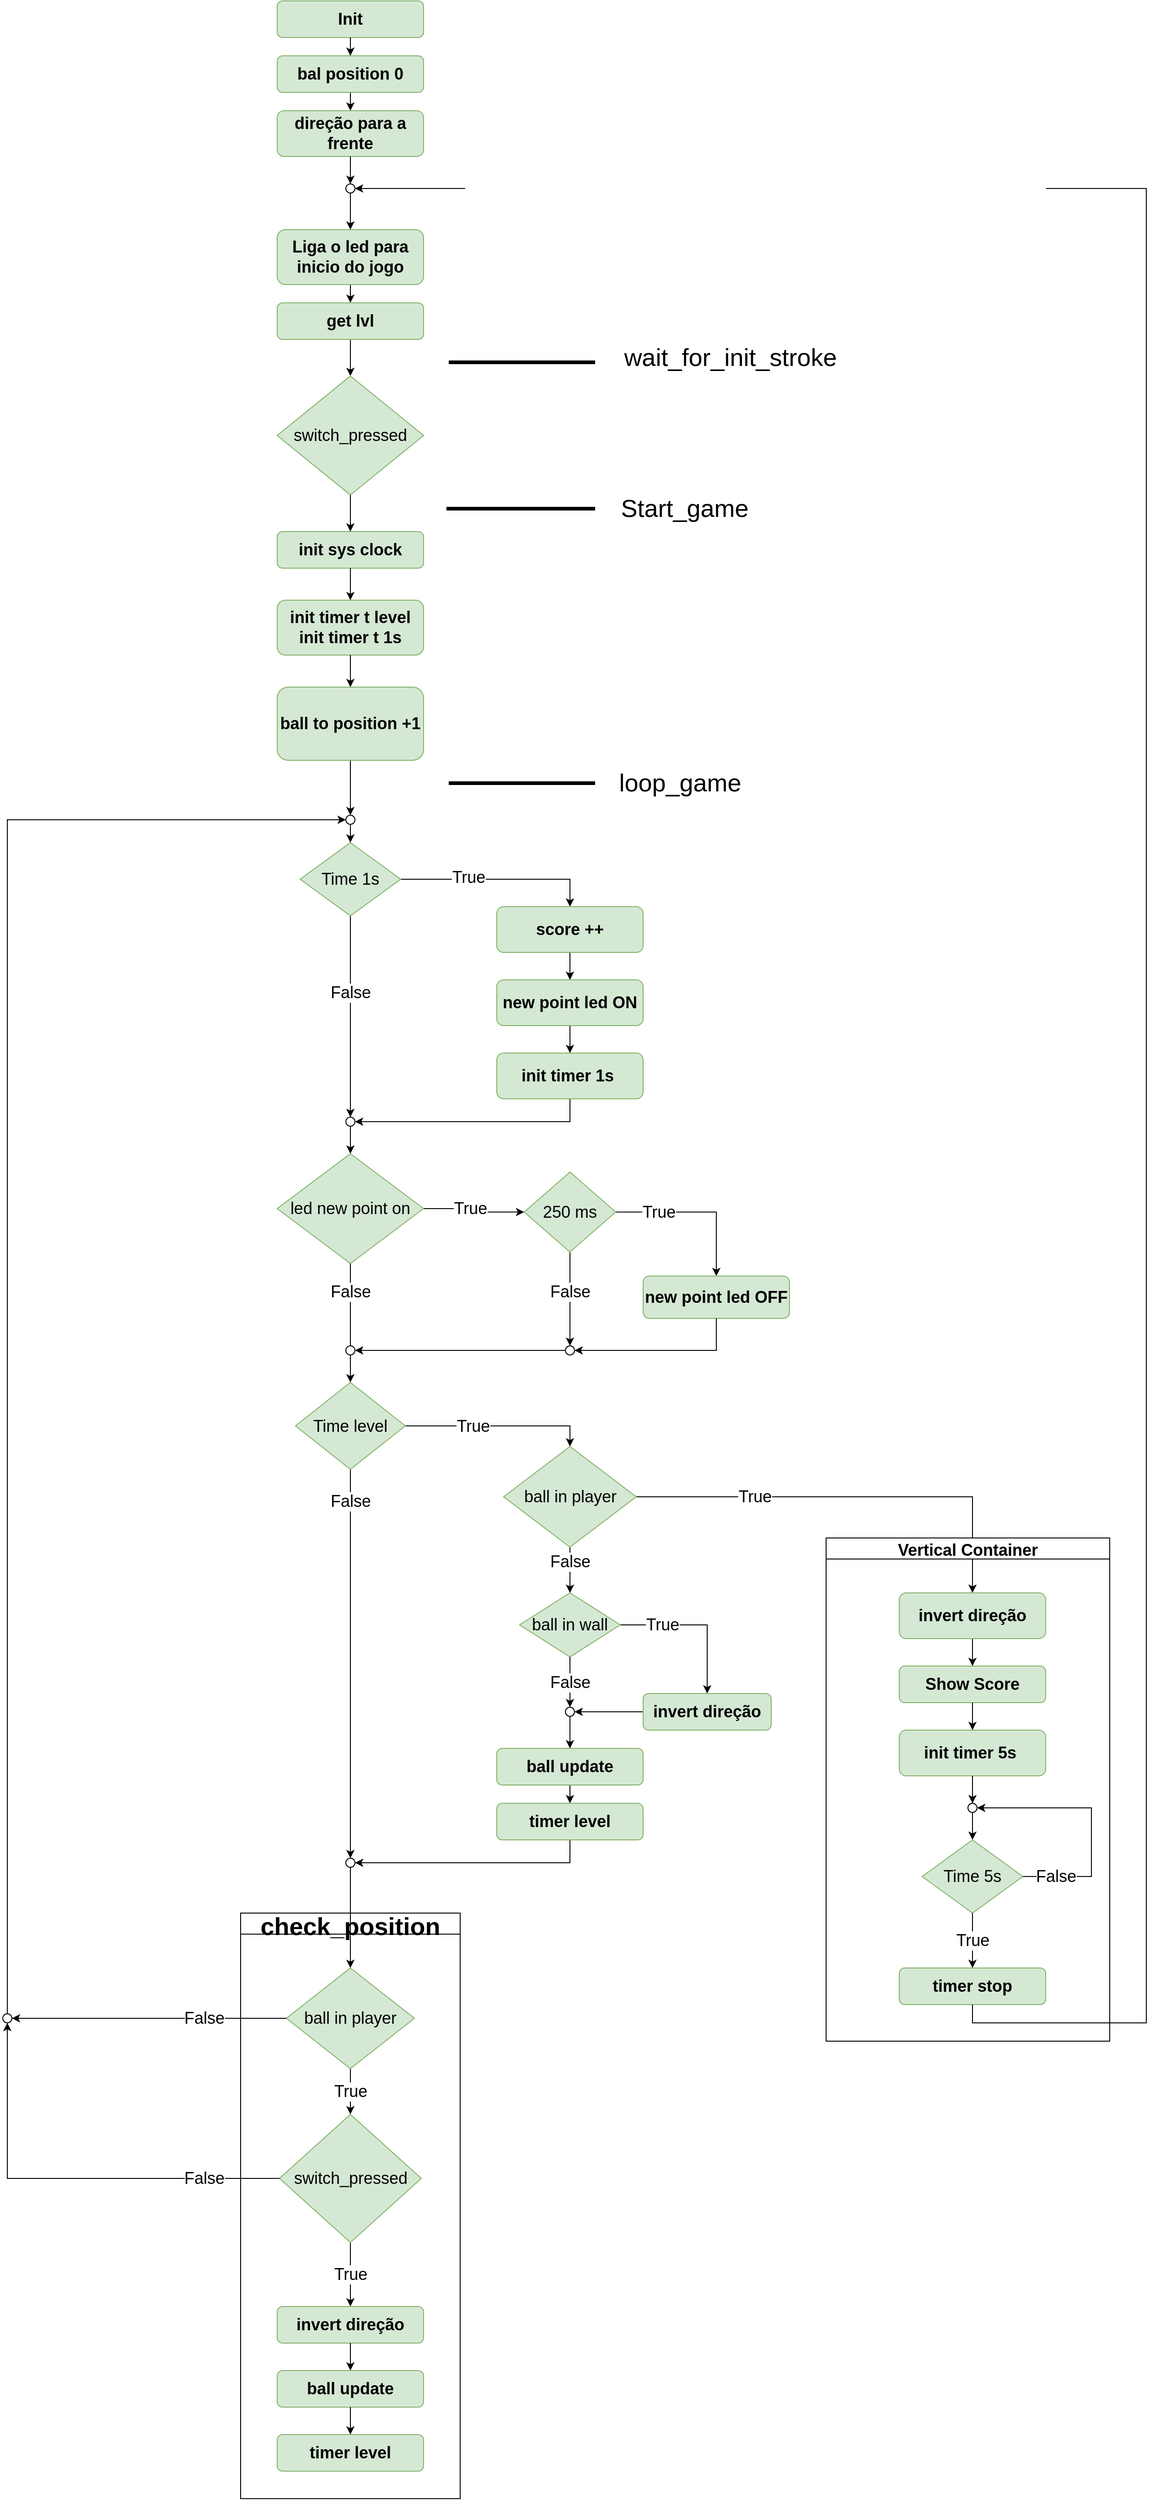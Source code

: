 <mxfile version="19.0.3" type="device"><diagram id="9Wxoz7xTMQYcn-yhdCF8" name="Page-1"><mxGraphModel dx="2031" dy="1236" grid="1" gridSize="10" guides="1" tooltips="1" connect="1" arrows="1" fold="1" page="1" pageScale="1" pageWidth="850" pageHeight="1100" math="0" shadow="0"><root><mxCell id="0"/><mxCell id="1" parent="0"/><mxCell id="-1MATzGMasg4OvdQwYch-1" value="&lt;font style=&quot;font-size: 18px&quot;&gt;Init&lt;/font&gt;" style="rounded=1;whiteSpace=wrap;html=1;fontStyle=1;fillColor=#d5e8d4;strokeColor=#82b366;" parent="1" vertex="1"><mxGeometry x="320" y="100" width="160" height="40" as="geometry"/></mxCell><mxCell id="-1MATzGMasg4OvdQwYch-7" style="edgeStyle=orthogonalEdgeStyle;rounded=0;orthogonalLoop=1;jettySize=auto;html=1;exitX=0.5;exitY=1;exitDx=0;exitDy=0;fontSize=18;entryX=0.5;entryY=0;entryDx=0;entryDy=0;" parent="1" source="-1MATzGMasg4OvdQwYch-3" target="-1MATzGMasg4OvdQwYch-8" edge="1"><mxGeometry relative="1" as="geometry"><mxPoint x="400" y="540" as="targetPoint"/></mxGeometry></mxCell><mxCell id="-1MATzGMasg4OvdQwYch-3" value="&lt;font style=&quot;font-size: 18px&quot;&gt;Liga o led para inicio do jogo&lt;/font&gt;" style="rounded=1;whiteSpace=wrap;html=1;fontStyle=1;fillColor=#d5e8d4;strokeColor=#82b366;" parent="1" vertex="1"><mxGeometry x="320" y="350" width="160" height="60" as="geometry"/></mxCell><mxCell id="gppykIR6rrw5LhJbhIYV-5" value="" style="edgeStyle=orthogonalEdgeStyle;rounded=0;orthogonalLoop=1;jettySize=auto;html=1;" parent="1" source="-1MATzGMasg4OvdQwYch-8" target="B6MSXR1o3_QlVaSSGly6-1" edge="1"><mxGeometry relative="1" as="geometry"/></mxCell><mxCell id="-1MATzGMasg4OvdQwYch-8" value="&lt;span style=&quot;font-size: 18px&quot;&gt;get lvl&lt;br&gt;&lt;/span&gt;" style="rounded=1;whiteSpace=wrap;html=1;fontStyle=1;fillColor=#d5e8d4;strokeColor=#82b366;" parent="1" vertex="1"><mxGeometry x="320" y="430" width="160" height="40" as="geometry"/></mxCell><mxCell id="-1MATzGMasg4OvdQwYch-52" style="edgeStyle=orthogonalEdgeStyle;rounded=0;orthogonalLoop=1;jettySize=auto;html=1;exitX=0.5;exitY=1;exitDx=0;exitDy=0;fontSize=18;entryX=0.5;entryY=0;entryDx=0;entryDy=0;" parent="1" source="-1MATzGMasg4OvdQwYch-10" target="O2PxTJKjrh5inZ2LMobY-7" edge="1"><mxGeometry relative="1" as="geometry"><mxPoint x="400" y="1230" as="targetPoint"/></mxGeometry></mxCell><mxCell id="-1MATzGMasg4OvdQwYch-10" value="&lt;span style=&quot;font-size: 18px&quot;&gt;ball to position +1&lt;br&gt;&lt;/span&gt;" style="rounded=1;whiteSpace=wrap;html=1;fontStyle=1;fillColor=#d5e8d4;strokeColor=#82b366;" parent="1" vertex="1"><mxGeometry x="320" y="850" width="160" height="80" as="geometry"/></mxCell><mxCell id="-1MATzGMasg4OvdQwYch-16" style="edgeStyle=orthogonalEdgeStyle;rounded=0;orthogonalLoop=1;jettySize=auto;html=1;exitX=1;exitY=0.5;exitDx=0;exitDy=0;fontSize=18;entryX=0.5;entryY=0;entryDx=0;entryDy=0;" parent="1" source="-1MATzGMasg4OvdQwYch-12" target="-1MATzGMasg4OvdQwYch-17" edge="1"><mxGeometry relative="1" as="geometry"><mxPoint x="640" y="1250" as="targetPoint"/><mxPoint x="530" y="1130" as="sourcePoint"/></mxGeometry></mxCell><mxCell id="O2PxTJKjrh5inZ2LMobY-2" value="&lt;font style=&quot;font-size: 18px;&quot;&gt;True&lt;/font&gt;" style="edgeLabel;html=1;align=center;verticalAlign=middle;resizable=0;points=[];" parent="-1MATzGMasg4OvdQwYch-16" vertex="1" connectable="0"><mxGeometry x="-0.314" y="2" relative="1" as="geometry"><mxPoint as="offset"/></mxGeometry></mxCell><mxCell id="-1MATzGMasg4OvdQwYch-83" style="edgeStyle=orthogonalEdgeStyle;rounded=0;orthogonalLoop=1;jettySize=auto;html=1;exitX=0.5;exitY=1;exitDx=0;exitDy=0;fontSize=18;" parent="1" source="-1MATzGMasg4OvdQwYch-12" target="O2PxTJKjrh5inZ2LMobY-9" edge="1"><mxGeometry relative="1" as="geometry"><Array as="points"><mxPoint x="400" y="1300"/><mxPoint x="400" y="1300"/></Array><mxPoint x="400" y="1400" as="targetPoint"/></mxGeometry></mxCell><mxCell id="-1MATzGMasg4OvdQwYch-84" value="False" style="edgeLabel;html=1;align=center;verticalAlign=middle;resizable=0;points=[];fontSize=18;" parent="-1MATzGMasg4OvdQwYch-83" vertex="1" connectable="0"><mxGeometry x="-0.779" y="2" relative="1" as="geometry"><mxPoint x="-2" y="59" as="offset"/></mxGeometry></mxCell><mxCell id="-1MATzGMasg4OvdQwYch-12" value="Time 1s" style="rhombus;whiteSpace=wrap;html=1;fontSize=18;fillColor=#d5e8d4;strokeColor=#82b366;" parent="1" vertex="1"><mxGeometry x="345" y="1020" width="110" height="80" as="geometry"/></mxCell><mxCell id="-1MATzGMasg4OvdQwYch-13" value="&lt;span style=&quot;font-size: 18px&quot;&gt;direção para a frente&lt;br&gt;&lt;/span&gt;" style="rounded=1;whiteSpace=wrap;html=1;fontStyle=1;fillColor=#d5e8d4;strokeColor=#82b366;" parent="1" vertex="1"><mxGeometry x="320" y="220" width="160" height="50" as="geometry"/></mxCell><mxCell id="-1MATzGMasg4OvdQwYch-19" style="edgeStyle=orthogonalEdgeStyle;rounded=0;orthogonalLoop=1;jettySize=auto;html=1;exitX=0.5;exitY=1;exitDx=0;exitDy=0;entryX=0.5;entryY=0;entryDx=0;entryDy=0;fontSize=18;" parent="1" source="-1MATzGMasg4OvdQwYch-17" target="-1MATzGMasg4OvdQwYch-18" edge="1"><mxGeometry relative="1" as="geometry"/></mxCell><mxCell id="-1MATzGMasg4OvdQwYch-17" value="&lt;span style=&quot;font-size: 18px&quot;&gt;score ++&lt;br&gt;&lt;/span&gt;" style="rounded=1;whiteSpace=wrap;html=1;fontStyle=1;fillColor=#d5e8d4;strokeColor=#82b366;" parent="1" vertex="1"><mxGeometry x="560" y="1090" width="160" height="50" as="geometry"/></mxCell><mxCell id="-1MATzGMasg4OvdQwYch-77" style="edgeStyle=orthogonalEdgeStyle;rounded=0;orthogonalLoop=1;jettySize=auto;html=1;fontSize=18;entryX=1;entryY=0.5;entryDx=0;entryDy=0;" parent="1" source="-1MATzGMasg4OvdQwYch-18" target="O2PxTJKjrh5inZ2LMobY-9" edge="1"><mxGeometry relative="1" as="geometry"><mxPoint x="430" y="1410" as="targetPoint"/><Array as="points"><mxPoint x="640" y="1325"/></Array></mxGeometry></mxCell><mxCell id="O2PxTJKjrh5inZ2LMobY-26" value="" style="edgeStyle=orthogonalEdgeStyle;rounded=0;orthogonalLoop=1;jettySize=auto;html=1;fontSize=18;" parent="1" source="-1MATzGMasg4OvdQwYch-18" target="HXN1oCmkeG9ya9DK-RjK-7" edge="1"><mxGeometry relative="1" as="geometry"/></mxCell><mxCell id="-1MATzGMasg4OvdQwYch-18" value="&lt;span style=&quot;font-size: 18px&quot;&gt;new point led ON&lt;br&gt;&lt;/span&gt;" style="rounded=1;whiteSpace=wrap;html=1;fontStyle=1;fillColor=#d5e8d4;strokeColor=#82b366;" parent="1" vertex="1"><mxGeometry x="560" y="1170" width="160" height="50" as="geometry"/></mxCell><mxCell id="-1MATzGMasg4OvdQwYch-68" value="True" style="edgeStyle=orthogonalEdgeStyle;rounded=0;orthogonalLoop=1;jettySize=auto;html=1;exitX=1;exitY=0.5;exitDx=0;exitDy=0;fontSize=18;entryX=0.5;entryY=0;entryDx=0;entryDy=0;" parent="1" source="-1MATzGMasg4OvdQwYch-21" target="-1MATzGMasg4OvdQwYch-67" edge="1"><mxGeometry x="-0.273" relative="1" as="geometry"><mxPoint x="610" y="1660" as="targetPoint"/><Array as="points"><mxPoint x="640" y="1657"/></Array><mxPoint as="offset"/></mxGeometry></mxCell><mxCell id="XVFVwuIA-ZdQG9baHu7N-3" value="&lt;font style=&quot;font-size: 18px;&quot;&gt;False&lt;/font&gt;" style="edgeStyle=orthogonalEdgeStyle;rounded=0;orthogonalLoop=1;jettySize=auto;html=1;exitX=0.5;exitY=1;exitDx=0;exitDy=0;entryX=0.5;entryY=0;entryDx=0;entryDy=0;" parent="1" source="-1MATzGMasg4OvdQwYch-21" target="O2PxTJKjrh5inZ2LMobY-19" edge="1"><mxGeometry x="-0.835" relative="1" as="geometry"><mxPoint x="400" y="2450" as="targetPoint"/><mxPoint as="offset"/></mxGeometry></mxCell><mxCell id="-1MATzGMasg4OvdQwYch-21" value="Time level" style="rhombus;whiteSpace=wrap;html=1;fontSize=18;fillColor=#d5e8d4;strokeColor=#82b366;" parent="1" vertex="1"><mxGeometry x="340" y="1610" width="120" height="95" as="geometry"/></mxCell><mxCell id="-1MATzGMasg4OvdQwYch-54" value="True" style="edgeStyle=orthogonalEdgeStyle;rounded=0;orthogonalLoop=1;jettySize=auto;html=1;exitX=1;exitY=0.5;exitDx=0;exitDy=0;fontSize=18;entryX=0.5;entryY=0;entryDx=0;entryDy=0;" parent="1" source="-1MATzGMasg4OvdQwYch-42" target="-1MATzGMasg4OvdQwYch-53" edge="1"><mxGeometry x="-0.46" relative="1" as="geometry"><mxPoint x="610" y="2089.714" as="targetPoint"/><mxPoint as="offset"/></mxGeometry></mxCell><mxCell id="-1MATzGMasg4OvdQwYch-42" value="ball in wall" style="rhombus;whiteSpace=wrap;html=1;fontSize=18;fillColor=#d5e8d4;strokeColor=#82b366;" parent="1" vertex="1"><mxGeometry x="585" y="1840" width="110" height="70" as="geometry"/></mxCell><mxCell id="-1MATzGMasg4OvdQwYch-46" style="edgeStyle=orthogonalEdgeStyle;rounded=0;orthogonalLoop=1;jettySize=auto;html=1;exitX=0.5;exitY=1;exitDx=0;exitDy=0;entryX=0.5;entryY=0;entryDx=0;entryDy=0;fontSize=18;" parent="1" source="-1MATzGMasg4OvdQwYch-44" target="-1MATzGMasg4OvdQwYch-45" edge="1"><mxGeometry relative="1" as="geometry"/></mxCell><mxCell id="-1MATzGMasg4OvdQwYch-44" value="&lt;span style=&quot;font-size: 18px&quot;&gt;ball update&lt;br&gt;&lt;/span&gt;" style="rounded=1;whiteSpace=wrap;html=1;fontStyle=1;fillColor=#d5e8d4;strokeColor=#82b366;" parent="1" vertex="1"><mxGeometry x="560" y="2010" width="160" height="40" as="geometry"/></mxCell><mxCell id="XVFVwuIA-ZdQG9baHu7N-4" style="edgeStyle=orthogonalEdgeStyle;rounded=0;orthogonalLoop=1;jettySize=auto;html=1;exitX=0.5;exitY=1;exitDx=0;exitDy=0;entryX=1;entryY=0.5;entryDx=0;entryDy=0;" parent="1" source="-1MATzGMasg4OvdQwYch-45" target="O2PxTJKjrh5inZ2LMobY-19" edge="1"><mxGeometry relative="1" as="geometry"><mxPoint x="410" y="2510" as="targetPoint"/><Array as="points"><mxPoint x="640" y="2135"/></Array></mxGeometry></mxCell><mxCell id="-1MATzGMasg4OvdQwYch-45" value="&lt;span style=&quot;font-size: 18px&quot;&gt;timer level&lt;br&gt;&lt;/span&gt;" style="rounded=1;whiteSpace=wrap;html=1;fontStyle=1;fillColor=#d5e8d4;strokeColor=#82b366;" parent="1" vertex="1"><mxGeometry x="560" y="2070" width="160" height="40" as="geometry"/></mxCell><mxCell id="XVFVwuIA-ZdQG9baHu7N-1" style="edgeStyle=orthogonalEdgeStyle;rounded=0;orthogonalLoop=1;jettySize=auto;html=1;entryX=1;entryY=0.5;entryDx=0;entryDy=0;" parent="1" source="-1MATzGMasg4OvdQwYch-53" target="O2PxTJKjrh5inZ2LMobY-5" edge="1"><mxGeometry relative="1" as="geometry"><mxPoint x="640" y="1960" as="targetPoint"/></mxGeometry></mxCell><mxCell id="-1MATzGMasg4OvdQwYch-53" value="&lt;span style=&quot;font-size: 18px&quot;&gt;invert direção&lt;br&gt;&lt;/span&gt;" style="rounded=1;whiteSpace=wrap;html=1;fontStyle=1;fillColor=#d5e8d4;strokeColor=#82b366;" parent="1" vertex="1"><mxGeometry x="720" y="1950" width="140" height="40" as="geometry"/></mxCell><mxCell id="-1MATzGMasg4OvdQwYch-69" value="False" style="edgeStyle=orthogonalEdgeStyle;rounded=0;orthogonalLoop=1;jettySize=auto;html=1;fontSize=18;exitX=0.5;exitY=1;exitDx=0;exitDy=0;entryX=0.5;entryY=0;entryDx=0;entryDy=0;" parent="1" source="-1MATzGMasg4OvdQwYch-42" target="O2PxTJKjrh5inZ2LMobY-5" edge="1"><mxGeometry relative="1" as="geometry"><mxPoint x="640" y="1990" as="sourcePoint"/><mxPoint x="640" y="2040" as="targetPoint"/></mxGeometry></mxCell><mxCell id="-1MATzGMasg4OvdQwYch-71" style="edgeStyle=orthogonalEdgeStyle;rounded=0;orthogonalLoop=1;jettySize=auto;html=1;exitX=1;exitY=0.5;exitDx=0;exitDy=0;fontSize=18;entryX=0.5;entryY=0;entryDx=0;entryDy=0;" parent="1" source="-1MATzGMasg4OvdQwYch-67" target="LL-OCzhR5j6W_yCGddwm-3" edge="1"><mxGeometry relative="1" as="geometry"><mxPoint x="870" y="1825" as="targetPoint"/></mxGeometry></mxCell><mxCell id="O2PxTJKjrh5inZ2LMobY-27" value="True" style="edgeLabel;html=1;align=center;verticalAlign=middle;resizable=0;points=[];fontSize=18;" parent="-1MATzGMasg4OvdQwYch-71" vertex="1" connectable="0"><mxGeometry x="0.211" y="1" relative="1" as="geometry"><mxPoint x="-157" y="1" as="offset"/></mxGeometry></mxCell><mxCell id="XVFVwuIA-ZdQG9baHu7N-2" style="edgeStyle=orthogonalEdgeStyle;rounded=0;orthogonalLoop=1;jettySize=auto;html=1;exitX=0.5;exitY=1;exitDx=0;exitDy=0;entryX=0.5;entryY=0;entryDx=0;entryDy=0;" parent="1" source="-1MATzGMasg4OvdQwYch-67" target="-1MATzGMasg4OvdQwYch-42" edge="1"><mxGeometry relative="1" as="geometry"/></mxCell><mxCell id="O2PxTJKjrh5inZ2LMobY-28" value="False" style="edgeLabel;html=1;align=center;verticalAlign=middle;resizable=0;points=[];fontSize=18;" parent="XVFVwuIA-ZdQG9baHu7N-2" vertex="1" connectable="0"><mxGeometry x="-0.245" relative="1" as="geometry"><mxPoint y="-3" as="offset"/></mxGeometry></mxCell><mxCell id="-1MATzGMasg4OvdQwYch-67" value="ball in player" style="rhombus;whiteSpace=wrap;html=1;fontSize=18;fillColor=#d5e8d4;strokeColor=#82b366;" parent="1" vertex="1"><mxGeometry x="567.5" y="1680" width="145" height="110" as="geometry"/></mxCell><mxCell id="-1MATzGMasg4OvdQwYch-76" style="edgeStyle=orthogonalEdgeStyle;rounded=0;orthogonalLoop=1;jettySize=auto;html=1;exitX=1;exitY=0.5;exitDx=0;exitDy=0;fontSize=18;entryX=0;entryY=0.5;entryDx=0;entryDy=0;" parent="1" source="-1MATzGMasg4OvdQwYch-73" target="-1MATzGMasg4OvdQwYch-78" edge="1"><mxGeometry relative="1" as="geometry"><mxPoint x="730" y="1450" as="targetPoint"/><Array as="points"/></mxGeometry></mxCell><mxCell id="O2PxTJKjrh5inZ2LMobY-3" value="True" style="edgeLabel;html=1;align=center;verticalAlign=middle;resizable=0;points=[];fontSize=18;" parent="-1MATzGMasg4OvdQwYch-76" vertex="1" connectable="0"><mxGeometry x="-0.116" relative="1" as="geometry"><mxPoint as="offset"/></mxGeometry></mxCell><mxCell id="-1MATzGMasg4OvdQwYch-73" value="led new point on" style="rhombus;whiteSpace=wrap;html=1;fontSize=18;fillColor=#d5e8d4;strokeColor=#82b366;" parent="1" vertex="1"><mxGeometry x="320" y="1360" width="160" height="120" as="geometry"/></mxCell><mxCell id="-1MATzGMasg4OvdQwYch-81" value="False" style="edgeStyle=orthogonalEdgeStyle;rounded=0;orthogonalLoop=1;jettySize=auto;html=1;fontSize=18;exitX=0.5;exitY=1;exitDx=0;exitDy=0;entryX=0.5;entryY=0;entryDx=0;entryDy=0;" parent="1" source="-1MATzGMasg4OvdQwYch-78" target="O2PxTJKjrh5inZ2LMobY-16" edge="1"><mxGeometry x="-0.152" relative="1" as="geometry"><Array as="points"/><mxPoint as="offset"/><mxPoint x="170" y="1623.75" as="targetPoint"/></mxGeometry></mxCell><mxCell id="HXN1oCmkeG9ya9DK-RjK-3" style="edgeStyle=orthogonalEdgeStyle;rounded=0;orthogonalLoop=1;jettySize=auto;html=1;entryX=0.5;entryY=0;entryDx=0;entryDy=0;exitX=1;exitY=0.5;exitDx=0;exitDy=0;" parent="1" source="-1MATzGMasg4OvdQwYch-78" target="HXN1oCmkeG9ya9DK-RjK-4" edge="1"><mxGeometry relative="1" as="geometry"><mxPoint x="810.0" y="1443.75" as="targetPoint"/><Array as="points"><mxPoint x="800" y="1423.75"/></Array></mxGeometry></mxCell><mxCell id="O2PxTJKjrh5inZ2LMobY-4" value="True" style="edgeLabel;html=1;align=center;verticalAlign=middle;resizable=0;points=[];fontSize=18;" parent="HXN1oCmkeG9ya9DK-RjK-3" vertex="1" connectable="0"><mxGeometry x="-0.243" y="-2" relative="1" as="geometry"><mxPoint x="-21" y="-2" as="offset"/></mxGeometry></mxCell><mxCell id="-1MATzGMasg4OvdQwYch-78" value="250 ms" style="rhombus;whiteSpace=wrap;html=1;fontSize=18;fillColor=#d5e8d4;strokeColor=#82b366;" parent="1" vertex="1"><mxGeometry x="590" y="1380" width="100" height="87.5" as="geometry"/></mxCell><mxCell id="HXN1oCmkeG9ya9DK-RjK-2" value="&lt;span style=&quot;font-size: 18px&quot;&gt;init sys clock&lt;br&gt;&lt;/span&gt;" style="rounded=1;whiteSpace=wrap;html=1;fontStyle=1;fillColor=#d5e8d4;strokeColor=#82b366;" parent="1" vertex="1"><mxGeometry x="320" y="680" width="160" height="40" as="geometry"/></mxCell><mxCell id="HXN1oCmkeG9ya9DK-RjK-4" value="&lt;span style=&quot;font-size: 18px&quot;&gt;new point led OFF&lt;br&gt;&lt;/span&gt;" style="rounded=1;whiteSpace=wrap;html=1;fontStyle=1;fillColor=#d5e8d4;strokeColor=#82b366;" parent="1" vertex="1"><mxGeometry x="720" y="1493.75" width="160" height="46.25" as="geometry"/></mxCell><mxCell id="HXN1oCmkeG9ya9DK-RjK-7" value="&lt;span style=&quot;font-size: 18px&quot;&gt;init timer 1s&amp;nbsp;&lt;br&gt;&lt;/span&gt;" style="rounded=1;whiteSpace=wrap;html=1;fontStyle=1;fillColor=#d5e8d4;strokeColor=#82b366;" parent="1" vertex="1"><mxGeometry x="560" y="1250" width="160" height="50" as="geometry"/></mxCell><mxCell id="HXN1oCmkeG9ya9DK-RjK-9" value="" style="line;strokeWidth=4;html=1;perimeter=backbonePerimeter;points=[];outlineConnect=0;" parent="1" vertex="1"><mxGeometry x="507.5" y="440" width="160" height="110" as="geometry"/></mxCell><mxCell id="HXN1oCmkeG9ya9DK-RjK-10" value="&lt;font style=&quot;font-size: 27px&quot;&gt;wait_for_init_stroke&lt;/font&gt;" style="text;html=1;align=center;verticalAlign=middle;resizable=0;points=[];autosize=1;strokeColor=none;fillColor=none;" parent="1" vertex="1"><mxGeometry x="690" y="480" width="250" height="20" as="geometry"/></mxCell><mxCell id="HXN1oCmkeG9ya9DK-RjK-11" value="" style="line;strokeWidth=4;html=1;perimeter=backbonePerimeter;points=[];outlineConnect=0;" parent="1" vertex="1"><mxGeometry x="505" y="600" width="162.5" height="110" as="geometry"/></mxCell><mxCell id="HXN1oCmkeG9ya9DK-RjK-12" value="&lt;font style=&quot;font-size: 27px&quot;&gt;Start_game&lt;/font&gt;" style="text;html=1;align=center;verticalAlign=middle;resizable=0;points=[];autosize=1;strokeColor=none;fillColor=none;" parent="1" vertex="1"><mxGeometry x="685" y="645" width="160" height="20" as="geometry"/></mxCell><mxCell id="HXN1oCmkeG9ya9DK-RjK-13" value="" style="line;strokeWidth=4;html=1;perimeter=backbonePerimeter;points=[];outlineConnect=0;" parent="1" vertex="1"><mxGeometry x="507.5" y="900" width="160" height="110" as="geometry"/></mxCell><mxCell id="HXN1oCmkeG9ya9DK-RjK-14" value="&lt;font style=&quot;font-size: 27px&quot;&gt;loop_game&lt;/font&gt;" style="text;html=1;align=center;verticalAlign=middle;resizable=0;points=[];autosize=1;strokeColor=none;fillColor=none;" parent="1" vertex="1"><mxGeometry x="685" y="945" width="150" height="20" as="geometry"/></mxCell><mxCell id="HXN1oCmkeG9ya9DK-RjK-23" style="edgeStyle=orthogonalEdgeStyle;rounded=0;orthogonalLoop=1;jettySize=auto;html=1;fontSize=27;entryX=0;entryY=0.5;entryDx=0;entryDy=0;exitX=0.5;exitY=0;exitDx=0;exitDy=0;" parent="1" source="O2PxTJKjrh5inZ2LMobY-21" target="O2PxTJKjrh5inZ2LMobY-7" edge="1"><mxGeometry relative="1" as="geometry"><mxPoint x="360" y="1030" as="targetPoint"/><Array as="points"><mxPoint x="25" y="995"/></Array><mxPoint x="-140" y="2730" as="sourcePoint"/></mxGeometry></mxCell><mxCell id="HXN1oCmkeG9ya9DK-RjK-15" value="check_position" style="swimlane;fontSize=27;" parent="1" vertex="1"><mxGeometry x="280" y="2190" width="240" height="640" as="geometry"><mxRectangle x="100" y="2720" width="230" height="40" as="alternateBounds"/></mxGeometry></mxCell><mxCell id="HXN1oCmkeG9ya9DK-RjK-16" value="True" style="edgeStyle=orthogonalEdgeStyle;rounded=0;orthogonalLoop=1;jettySize=auto;html=1;exitX=0.5;exitY=1;exitDx=0;exitDy=0;fontSize=18;entryX=0.5;entryY=0;entryDx=0;entryDy=0;" parent="HXN1oCmkeG9ya9DK-RjK-15" source="HXN1oCmkeG9ya9DK-RjK-24" target="HXN1oCmkeG9ya9DK-RjK-25" edge="1"><mxGeometry relative="1" as="geometry"><mxPoint x="120" y="220" as="targetPoint"/><mxPoint x="85" y="250" as="sourcePoint"/></mxGeometry></mxCell><mxCell id="HXN1oCmkeG9ya9DK-RjK-19" value="True" style="edgeStyle=orthogonalEdgeStyle;rounded=0;orthogonalLoop=1;jettySize=auto;html=1;exitX=0.5;exitY=1;exitDx=0;exitDy=0;fontSize=18;entryX=0.5;entryY=0;entryDx=0;entryDy=0;" parent="HXN1oCmkeG9ya9DK-RjK-15" source="HXN1oCmkeG9ya9DK-RjK-25" target="HXN1oCmkeG9ya9DK-RjK-26" edge="1"><mxGeometry relative="1" as="geometry"><mxPoint x="85" y="450" as="sourcePoint"/></mxGeometry></mxCell><mxCell id="HXN1oCmkeG9ya9DK-RjK-22" value="&lt;span style=&quot;font-size: 18px&quot;&gt;ball update&lt;br&gt;&lt;/span&gt;" style="rounded=1;whiteSpace=wrap;html=1;fontStyle=1;fillColor=#d5e8d4;strokeColor=#82b366;" parent="HXN1oCmkeG9ya9DK-RjK-15" vertex="1"><mxGeometry x="40" y="500" width="160" height="40" as="geometry"/></mxCell><mxCell id="HXN1oCmkeG9ya9DK-RjK-24" value="ball in player" style="rhombus;whiteSpace=wrap;html=1;fontSize=18;fillColor=#d5e8d4;strokeColor=#82b366;" parent="HXN1oCmkeG9ya9DK-RjK-15" vertex="1"><mxGeometry x="50" y="60" width="140" height="110" as="geometry"/></mxCell><mxCell id="HXN1oCmkeG9ya9DK-RjK-25" value="switch_pressed" style="rhombus;whiteSpace=wrap;html=1;fontSize=18;fillColor=#d5e8d4;strokeColor=#82b366;" parent="HXN1oCmkeG9ya9DK-RjK-15" vertex="1"><mxGeometry x="42.5" y="220" width="155" height="140" as="geometry"/></mxCell><mxCell id="HXN1oCmkeG9ya9DK-RjK-26" value="&lt;span style=&quot;font-size: 18px&quot;&gt;invert direção&lt;br&gt;&lt;/span&gt;" style="rounded=1;whiteSpace=wrap;html=1;fontStyle=1;fillColor=#d5e8d4;strokeColor=#82b366;" parent="HXN1oCmkeG9ya9DK-RjK-15" vertex="1"><mxGeometry x="40" y="430" width="160" height="40" as="geometry"/></mxCell><mxCell id="B6MSXR1o3_QlVaSSGly6-3" value="&lt;span style=&quot;font-size: 18px&quot;&gt;timer level&lt;br&gt;&lt;/span&gt;" style="rounded=1;whiteSpace=wrap;html=1;fontStyle=1;fillColor=#d5e8d4;strokeColor=#82b366;" parent="HXN1oCmkeG9ya9DK-RjK-15" vertex="1"><mxGeometry x="40" y="570" width="160" height="40" as="geometry"/></mxCell><mxCell id="O2PxTJKjrh5inZ2LMobY-24" value="" style="endArrow=classic;html=1;rounded=0;fontSize=18;entryX=0.5;entryY=0;entryDx=0;entryDy=0;exitX=0.5;exitY=1;exitDx=0;exitDy=0;" parent="HXN1oCmkeG9ya9DK-RjK-15" source="HXN1oCmkeG9ya9DK-RjK-26" target="HXN1oCmkeG9ya9DK-RjK-22" edge="1"><mxGeometry width="50" height="50" relative="1" as="geometry"><mxPoint x="-100" y="600" as="sourcePoint"/><mxPoint x="-50" y="550" as="targetPoint"/></mxGeometry></mxCell><mxCell id="O2PxTJKjrh5inZ2LMobY-25" value="" style="endArrow=classic;html=1;rounded=0;fontSize=18;entryX=0.5;entryY=0;entryDx=0;entryDy=0;exitX=0.5;exitY=1;exitDx=0;exitDy=0;" parent="HXN1oCmkeG9ya9DK-RjK-15" source="HXN1oCmkeG9ya9DK-RjK-22" target="B6MSXR1o3_QlVaSSGly6-3" edge="1"><mxGeometry width="50" height="50" relative="1" as="geometry"><mxPoint x="-100" y="600" as="sourcePoint"/><mxPoint x="-50" y="550" as="targetPoint"/></mxGeometry></mxCell><mxCell id="B6MSXR1o3_QlVaSSGly6-1" value="switch_pressed" style="rhombus;whiteSpace=wrap;html=1;fontSize=18;fillColor=#d5e8d4;strokeColor=#82b366;" parent="1" vertex="1"><mxGeometry x="320" y="510" width="160" height="130" as="geometry"/></mxCell><mxCell id="B6MSXR1o3_QlVaSSGly6-2" value="&lt;span style=&quot;font-size: 18px&quot;&gt;init timer t level&lt;br&gt;&lt;/span&gt;&lt;span style=&quot;font-size: 18px&quot;&gt;init timer t 1s&lt;/span&gt;&lt;span style=&quot;font-size: 18px&quot;&gt;&lt;br&gt;&lt;/span&gt;" style="rounded=1;whiteSpace=wrap;html=1;fontStyle=1;fillColor=#d5e8d4;strokeColor=#82b366;" parent="1" vertex="1"><mxGeometry x="320" y="755" width="160" height="60" as="geometry"/></mxCell><mxCell id="gppykIR6rrw5LhJbhIYV-10" value="" style="endArrow=classic;html=1;rounded=0;exitX=0.5;exitY=1;exitDx=0;exitDy=0;entryX=0.5;entryY=0;entryDx=0;entryDy=0;" parent="1" source="-1MATzGMasg4OvdQwYch-13" target="LL-OCzhR5j6W_yCGddwm-21" edge="1"><mxGeometry width="50" height="50" relative="1" as="geometry"><mxPoint x="440" y="600" as="sourcePoint"/><mxPoint x="400" y="330" as="targetPoint"/></mxGeometry></mxCell><mxCell id="gppykIR6rrw5LhJbhIYV-12" value="" style="endArrow=classic;html=1;rounded=0;exitX=0.5;exitY=1;exitDx=0;exitDy=0;entryX=0.5;entryY=0;entryDx=0;entryDy=0;" parent="1" source="-1MATzGMasg4OvdQwYch-2" edge="1" target="-1MATzGMasg4OvdQwYch-13"><mxGeometry width="50" height="50" relative="1" as="geometry"><mxPoint x="410" y="410" as="sourcePoint"/><mxPoint x="400" y="320" as="targetPoint"/></mxGeometry></mxCell><mxCell id="gppykIR6rrw5LhJbhIYV-15" value="" style="endArrow=classic;html=1;rounded=0;exitX=0.5;exitY=1;exitDx=0;exitDy=0;entryX=0.5;entryY=0;entryDx=0;entryDy=0;" parent="1" source="B6MSXR1o3_QlVaSSGly6-1" target="HXN1oCmkeG9ya9DK-RjK-2" edge="1"><mxGeometry width="50" height="50" relative="1" as="geometry"><mxPoint x="440" y="800" as="sourcePoint"/><mxPoint x="490" y="750" as="targetPoint"/></mxGeometry></mxCell><mxCell id="gppykIR6rrw5LhJbhIYV-16" value="" style="endArrow=classic;html=1;rounded=0;exitX=0.5;exitY=1;exitDx=0;exitDy=0;" parent="1" source="HXN1oCmkeG9ya9DK-RjK-2" target="B6MSXR1o3_QlVaSSGly6-2" edge="1"><mxGeometry width="50" height="50" relative="1" as="geometry"><mxPoint x="440" y="900" as="sourcePoint"/><mxPoint x="490" y="850" as="targetPoint"/></mxGeometry></mxCell><mxCell id="gppykIR6rrw5LhJbhIYV-17" value="" style="endArrow=classic;html=1;rounded=0;exitX=0.5;exitY=1;exitDx=0;exitDy=0;entryX=0.5;entryY=0;entryDx=0;entryDy=0;" parent="1" source="B6MSXR1o3_QlVaSSGly6-2" target="-1MATzGMasg4OvdQwYch-10" edge="1"><mxGeometry width="50" height="50" relative="1" as="geometry"><mxPoint x="440" y="900" as="sourcePoint"/><mxPoint x="490" y="850" as="targetPoint"/></mxGeometry></mxCell><mxCell id="gppykIR6rrw5LhJbhIYV-20" value="" style="endArrow=classic;html=1;rounded=0;exitX=0.5;exitY=1;exitDx=0;exitDy=0;entryX=1;entryY=0.5;entryDx=0;entryDy=0;" parent="1" source="HXN1oCmkeG9ya9DK-RjK-4" target="O2PxTJKjrh5inZ2LMobY-16" edge="1"><mxGeometry width="50" height="50" relative="1" as="geometry"><mxPoint x="320" y="1703.75" as="sourcePoint"/><mxPoint x="640" y="1623.75" as="targetPoint"/><Array as="points"><mxPoint x="800" y="1575"/></Array></mxGeometry></mxCell><mxCell id="O2PxTJKjrh5inZ2LMobY-5" value="" style="ellipse;whiteSpace=wrap;html=1;aspect=fixed;fontSize=18;" parent="1" vertex="1"><mxGeometry x="635" y="1965" width="10" height="10" as="geometry"/></mxCell><mxCell id="O2PxTJKjrh5inZ2LMobY-6" value="" style="endArrow=classic;html=1;rounded=0;fontSize=18;entryX=0.5;entryY=0;entryDx=0;entryDy=0;exitX=0.5;exitY=1;exitDx=0;exitDy=0;" parent="1" source="O2PxTJKjrh5inZ2LMobY-5" target="-1MATzGMasg4OvdQwYch-44" edge="1"><mxGeometry width="50" height="50" relative="1" as="geometry"><mxPoint x="580" y="2170" as="sourcePoint"/><mxPoint x="630" y="2120" as="targetPoint"/></mxGeometry></mxCell><mxCell id="O2PxTJKjrh5inZ2LMobY-7" value="" style="ellipse;whiteSpace=wrap;html=1;aspect=fixed;fontSize=18;" parent="1" vertex="1"><mxGeometry x="395" y="990" width="10" height="10" as="geometry"/></mxCell><mxCell id="O2PxTJKjrh5inZ2LMobY-8" value="" style="endArrow=classic;html=1;rounded=0;fontSize=18;exitX=0.5;exitY=1;exitDx=0;exitDy=0;entryX=0.5;entryY=0;entryDx=0;entryDy=0;" parent="1" source="O2PxTJKjrh5inZ2LMobY-7" target="-1MATzGMasg4OvdQwYch-12" edge="1"><mxGeometry width="50" height="50" relative="1" as="geometry"><mxPoint x="390" y="960" as="sourcePoint"/><mxPoint x="440" y="910" as="targetPoint"/></mxGeometry></mxCell><mxCell id="O2PxTJKjrh5inZ2LMobY-9" value="" style="ellipse;whiteSpace=wrap;html=1;aspect=fixed;fontSize=18;" parent="1" vertex="1"><mxGeometry x="395" y="1320" width="10" height="10" as="geometry"/></mxCell><mxCell id="O2PxTJKjrh5inZ2LMobY-12" value="" style="endArrow=classic;html=1;rounded=0;fontSize=18;exitX=0.5;exitY=1;exitDx=0;exitDy=0;entryX=0.5;entryY=0;entryDx=0;entryDy=0;" parent="1" source="O2PxTJKjrh5inZ2LMobY-9" target="-1MATzGMasg4OvdQwYch-73" edge="1"><mxGeometry width="50" height="50" relative="1" as="geometry"><mxPoint x="380" y="1340" as="sourcePoint"/><mxPoint x="430" y="1290" as="targetPoint"/></mxGeometry></mxCell><mxCell id="O2PxTJKjrh5inZ2LMobY-16" value="" style="ellipse;whiteSpace=wrap;html=1;aspect=fixed;fontSize=18;" parent="1" vertex="1"><mxGeometry x="635" y="1570" width="10" height="10" as="geometry"/></mxCell><mxCell id="O2PxTJKjrh5inZ2LMobY-17" value="" style="endArrow=classic;html=1;rounded=0;fontSize=18;entryX=1;entryY=0.5;entryDx=0;entryDy=0;exitX=0;exitY=0.5;exitDx=0;exitDy=0;" parent="1" source="O2PxTJKjrh5inZ2LMobY-16" target="O2PxTJKjrh5inZ2LMobY-15" edge="1"><mxGeometry width="50" height="50" relative="1" as="geometry"><mxPoint x="850" y="1606.25" as="sourcePoint"/><mxPoint x="690" y="1516.25" as="targetPoint"/></mxGeometry></mxCell><mxCell id="O2PxTJKjrh5inZ2LMobY-18" value="" style="endArrow=classic;html=1;rounded=0;fontSize=18;exitX=0.5;exitY=1;exitDx=0;exitDy=0;entryX=0.5;entryY=0;entryDx=0;entryDy=0;" parent="1" source="O2PxTJKjrh5inZ2LMobY-15" target="-1MATzGMasg4OvdQwYch-21" edge="1"><mxGeometry width="50" height="50" relative="1" as="geometry"><mxPoint x="480" y="1660" as="sourcePoint"/><mxPoint x="400" y="1710" as="targetPoint"/></mxGeometry></mxCell><mxCell id="O2PxTJKjrh5inZ2LMobY-19" value="" style="ellipse;whiteSpace=wrap;html=1;aspect=fixed;fontSize=18;" parent="1" vertex="1"><mxGeometry x="395" y="2130" width="10" height="10" as="geometry"/></mxCell><mxCell id="O2PxTJKjrh5inZ2LMobY-20" value="" style="endArrow=classic;html=1;rounded=0;fontSize=18;exitX=0.5;exitY=1;exitDx=0;exitDy=0;entryX=0.5;entryY=0;entryDx=0;entryDy=0;" parent="1" source="O2PxTJKjrh5inZ2LMobY-19" target="HXN1oCmkeG9ya9DK-RjK-24" edge="1"><mxGeometry width="50" height="50" relative="1" as="geometry"><mxPoint x="470" y="2140" as="sourcePoint"/><mxPoint x="520" y="2090" as="targetPoint"/></mxGeometry></mxCell><mxCell id="O2PxTJKjrh5inZ2LMobY-21" value="" style="ellipse;whiteSpace=wrap;html=1;aspect=fixed;fontSize=18;" parent="1" vertex="1"><mxGeometry x="20" y="2300" width="10" height="10" as="geometry"/></mxCell><mxCell id="HXN1oCmkeG9ya9DK-RjK-17" value="False" style="edgeStyle=orthogonalEdgeStyle;rounded=0;orthogonalLoop=1;jettySize=auto;html=1;exitX=0;exitY=0.5;exitDx=0;exitDy=0;fontSize=18;entryX=1;entryY=0.5;entryDx=0;entryDy=0;" parent="1" source="HXN1oCmkeG9ya9DK-RjK-24" target="O2PxTJKjrh5inZ2LMobY-21" edge="1"><mxGeometry x="-0.4" relative="1" as="geometry"><mxPoint x="295" y="2305" as="targetPoint"/><mxPoint x="525" y="2304.5" as="sourcePoint"/><Array as="points"/><mxPoint as="offset"/></mxGeometry></mxCell><mxCell id="HXN1oCmkeG9ya9DK-RjK-20" value="False" style="edgeStyle=orthogonalEdgeStyle;rounded=0;orthogonalLoop=1;jettySize=auto;html=1;exitX=0;exitY=0.5;exitDx=0;exitDy=0;fontSize=18;entryX=0.5;entryY=1;entryDx=0;entryDy=0;" parent="1" source="HXN1oCmkeG9ya9DK-RjK-25" target="O2PxTJKjrh5inZ2LMobY-21" edge="1"><mxGeometry x="-0.647" relative="1" as="geometry"><mxPoint x="30" y="2485" as="targetPoint"/><mxPoint x="555" y="2494.71" as="sourcePoint"/><Array as="points"/><mxPoint as="offset"/></mxGeometry></mxCell><mxCell id="LL-OCzhR5j6W_yCGddwm-1" value="Vertical Container" style="swimlane;fontSize=18;" vertex="1" parent="1"><mxGeometry x="920" y="1780" width="310" height="550" as="geometry"/></mxCell><mxCell id="LL-OCzhR5j6W_yCGddwm-6" style="edgeStyle=orthogonalEdgeStyle;rounded=0;orthogonalLoop=1;jettySize=auto;html=1;exitX=0.5;exitY=1;exitDx=0;exitDy=0;entryX=0.5;entryY=0;entryDx=0;entryDy=0;fontSize=18;" edge="1" parent="LL-OCzhR5j6W_yCGddwm-1" source="LL-OCzhR5j6W_yCGddwm-3" target="-1MATzGMasg4OvdQwYch-72"><mxGeometry relative="1" as="geometry"/></mxCell><mxCell id="LL-OCzhR5j6W_yCGddwm-3" value="&lt;span style=&quot;font-size: 18px&quot;&gt;invert direção&lt;br&gt;&lt;/span&gt;" style="rounded=1;whiteSpace=wrap;html=1;fontStyle=1;fillColor=#d5e8d4;strokeColor=#82b366;" vertex="1" parent="LL-OCzhR5j6W_yCGddwm-1"><mxGeometry x="80" y="60" width="160" height="50" as="geometry"/></mxCell><mxCell id="-1MATzGMasg4OvdQwYch-72" value="&lt;span style=&quot;font-size: 18px&quot;&gt;Show Score&lt;br&gt;&lt;/span&gt;" style="rounded=1;whiteSpace=wrap;html=1;fontStyle=1;fillColor=#d5e8d4;strokeColor=#82b366;" parent="LL-OCzhR5j6W_yCGddwm-1" vertex="1"><mxGeometry x="80" y="140" width="160" height="40" as="geometry"/></mxCell><mxCell id="LL-OCzhR5j6W_yCGddwm-7" value="&lt;span style=&quot;font-size: 18px&quot;&gt;init timer 5s&amp;nbsp;&lt;br&gt;&lt;/span&gt;" style="rounded=1;whiteSpace=wrap;html=1;fontStyle=1;fillColor=#d5e8d4;strokeColor=#82b366;" vertex="1" parent="LL-OCzhR5j6W_yCGddwm-1"><mxGeometry x="80" y="210" width="160" height="50" as="geometry"/></mxCell><mxCell id="LL-OCzhR5j6W_yCGddwm-8" value="Time 5s" style="rhombus;whiteSpace=wrap;html=1;fontSize=18;fillColor=#d5e8d4;strokeColor=#82b366;" vertex="1" parent="LL-OCzhR5j6W_yCGddwm-1"><mxGeometry x="105" y="330" width="110" height="80" as="geometry"/></mxCell><mxCell id="LL-OCzhR5j6W_yCGddwm-9" value="" style="endArrow=classic;html=1;rounded=0;fontSize=18;entryX=0.5;entryY=0;entryDx=0;entryDy=0;exitX=0.5;exitY=1;exitDx=0;exitDy=0;" edge="1" parent="LL-OCzhR5j6W_yCGddwm-1" source="-1MATzGMasg4OvdQwYch-72" target="LL-OCzhR5j6W_yCGddwm-7"><mxGeometry width="50" height="50" relative="1" as="geometry"><mxPoint x="-285" y="280" as="sourcePoint"/><mxPoint x="-235" y="240" as="targetPoint"/></mxGeometry></mxCell><mxCell id="LL-OCzhR5j6W_yCGddwm-14" value="" style="ellipse;whiteSpace=wrap;html=1;aspect=fixed;fontSize=18;" vertex="1" parent="LL-OCzhR5j6W_yCGddwm-1"><mxGeometry x="155" y="290" width="10" height="10" as="geometry"/></mxCell><mxCell id="LL-OCzhR5j6W_yCGddwm-10" value="" style="endArrow=classic;html=1;rounded=0;fontSize=18;exitX=0.5;exitY=1;exitDx=0;exitDy=0;" edge="1" parent="LL-OCzhR5j6W_yCGddwm-1" source="LL-OCzhR5j6W_yCGddwm-7" target="LL-OCzhR5j6W_yCGddwm-14"><mxGeometry width="50" height="50" relative="1" as="geometry"><mxPoint x="-285" y="280" as="sourcePoint"/><mxPoint x="160" y="380" as="targetPoint"/></mxGeometry></mxCell><mxCell id="LL-OCzhR5j6W_yCGddwm-12" style="edgeStyle=orthogonalEdgeStyle;rounded=0;orthogonalLoop=1;jettySize=auto;html=1;fontSize=18;" edge="1" parent="LL-OCzhR5j6W_yCGddwm-1"><mxGeometry relative="1" as="geometry"><mxPoint x="165" y="295" as="targetPoint"/><mxPoint x="215" y="370" as="sourcePoint"/><Array as="points"><mxPoint x="290" y="370"/><mxPoint x="290" y="295"/></Array></mxGeometry></mxCell><mxCell id="LL-OCzhR5j6W_yCGddwm-17" value="False" style="edgeLabel;html=1;align=center;verticalAlign=middle;resizable=0;points=[];fontSize=18;" vertex="1" connectable="0" parent="LL-OCzhR5j6W_yCGddwm-12"><mxGeometry x="-0.633" y="-2" relative="1" as="geometry"><mxPoint x="-15" y="-2" as="offset"/></mxGeometry></mxCell><mxCell id="LL-OCzhR5j6W_yCGddwm-15" value="" style="endArrow=classic;html=1;rounded=0;fontSize=18;entryX=0.5;entryY=0;entryDx=0;entryDy=0;exitX=0.5;exitY=1;exitDx=0;exitDy=0;" edge="1" parent="LL-OCzhR5j6W_yCGddwm-1" source="LL-OCzhR5j6W_yCGddwm-14" target="LL-OCzhR5j6W_yCGddwm-8"><mxGeometry width="50" height="50" relative="1" as="geometry"><mxPoint x="-35" y="260" as="sourcePoint"/><mxPoint x="15" y="210" as="targetPoint"/></mxGeometry></mxCell><mxCell id="LL-OCzhR5j6W_yCGddwm-16" value="&lt;span style=&quot;font-size: 18px&quot;&gt;timer stop&lt;br&gt;&lt;/span&gt;" style="rounded=1;whiteSpace=wrap;html=1;fontStyle=1;fillColor=#d5e8d4;strokeColor=#82b366;" vertex="1" parent="LL-OCzhR5j6W_yCGddwm-1"><mxGeometry x="80" y="470" width="160" height="40" as="geometry"/></mxCell><mxCell id="LL-OCzhR5j6W_yCGddwm-11" value="True" style="endArrow=classic;html=1;rounded=0;fontSize=18;exitX=0.5;exitY=1;exitDx=0;exitDy=0;entryX=0.5;entryY=0;entryDx=0;entryDy=0;" edge="1" parent="LL-OCzhR5j6W_yCGddwm-1" source="LL-OCzhR5j6W_yCGddwm-8" target="LL-OCzhR5j6W_yCGddwm-16"><mxGeometry width="50" height="50" relative="1" as="geometry"><mxPoint x="-285" y="280" as="sourcePoint"/><mxPoint x="160" y="540" as="targetPoint"/></mxGeometry></mxCell><mxCell id="LL-OCzhR5j6W_yCGddwm-18" value="" style="endArrow=classic;html=1;rounded=0;fontSize=18;exitX=0.5;exitY=1;exitDx=0;exitDy=0;entryX=1;entryY=0.5;entryDx=0;entryDy=0;" edge="1" parent="1" source="LL-OCzhR5j6W_yCGddwm-16" target="LL-OCzhR5j6W_yCGddwm-21"><mxGeometry width="50" height="50" relative="1" as="geometry"><mxPoint x="650" y="2490" as="sourcePoint"/><mxPoint x="530" y="420" as="targetPoint"/><Array as="points"><mxPoint x="1080" y="2310"/><mxPoint x="1270" y="2310"/><mxPoint x="1270" y="305"/></Array></mxGeometry></mxCell><mxCell id="-1MATzGMasg4OvdQwYch-2" value="&lt;font style=&quot;font-size: 18px&quot;&gt;bal position 0&lt;/font&gt;" style="rounded=1;whiteSpace=wrap;html=1;fontStyle=1;fillColor=#d5e8d4;strokeColor=#82b366;" parent="1" vertex="1"><mxGeometry x="320" y="160" width="160" height="40" as="geometry"/></mxCell><mxCell id="LL-OCzhR5j6W_yCGddwm-20" value="" style="endArrow=classic;html=1;rounded=0;fontSize=18;exitX=0.5;exitY=1;exitDx=0;exitDy=0;" edge="1" parent="1" source="-1MATzGMasg4OvdQwYch-1" target="-1MATzGMasg4OvdQwYch-2"><mxGeometry width="50" height="50" relative="1" as="geometry"><mxPoint x="680" y="410" as="sourcePoint"/><mxPoint x="730" y="360" as="targetPoint"/></mxGeometry></mxCell><mxCell id="LL-OCzhR5j6W_yCGddwm-24" style="edgeStyle=orthogonalEdgeStyle;rounded=0;orthogonalLoop=1;jettySize=auto;html=1;exitX=0.5;exitY=1;exitDx=0;exitDy=0;entryX=0.5;entryY=0;entryDx=0;entryDy=0;fontSize=18;" edge="1" parent="1" source="LL-OCzhR5j6W_yCGddwm-21" target="-1MATzGMasg4OvdQwYch-3"><mxGeometry relative="1" as="geometry"/></mxCell><mxCell id="LL-OCzhR5j6W_yCGddwm-21" value="" style="ellipse;whiteSpace=wrap;html=1;aspect=fixed;fontSize=18;" vertex="1" parent="1"><mxGeometry x="395" y="300" width="10" height="10" as="geometry"/></mxCell><mxCell id="O2PxTJKjrh5inZ2LMobY-15" value="" style="ellipse;whiteSpace=wrap;html=1;aspect=fixed;fontSize=18;" parent="1" vertex="1"><mxGeometry x="395" y="1570" width="10" height="10" as="geometry"/></mxCell><mxCell id="LL-OCzhR5j6W_yCGddwm-26" value="" style="edgeStyle=orthogonalEdgeStyle;rounded=0;orthogonalLoop=1;jettySize=auto;html=1;fontSize=18;endArrow=none;" edge="1" parent="1" source="-1MATzGMasg4OvdQwYch-73" target="O2PxTJKjrh5inZ2LMobY-15"><mxGeometry relative="1" as="geometry"><Array as="points"/><mxPoint x="400" y="1660" as="targetPoint"/><mxPoint x="400.034" y="1479.974" as="sourcePoint"/></mxGeometry></mxCell><mxCell id="LL-OCzhR5j6W_yCGddwm-27" value="False" style="edgeLabel;html=1;align=center;verticalAlign=middle;resizable=0;points=[];fontSize=18;" vertex="1" connectable="0" parent="LL-OCzhR5j6W_yCGddwm-26"><mxGeometry x="-0.216" y="-1" relative="1" as="geometry"><mxPoint x="1" y="-5" as="offset"/></mxGeometry></mxCell></root></mxGraphModel></diagram></mxfile>